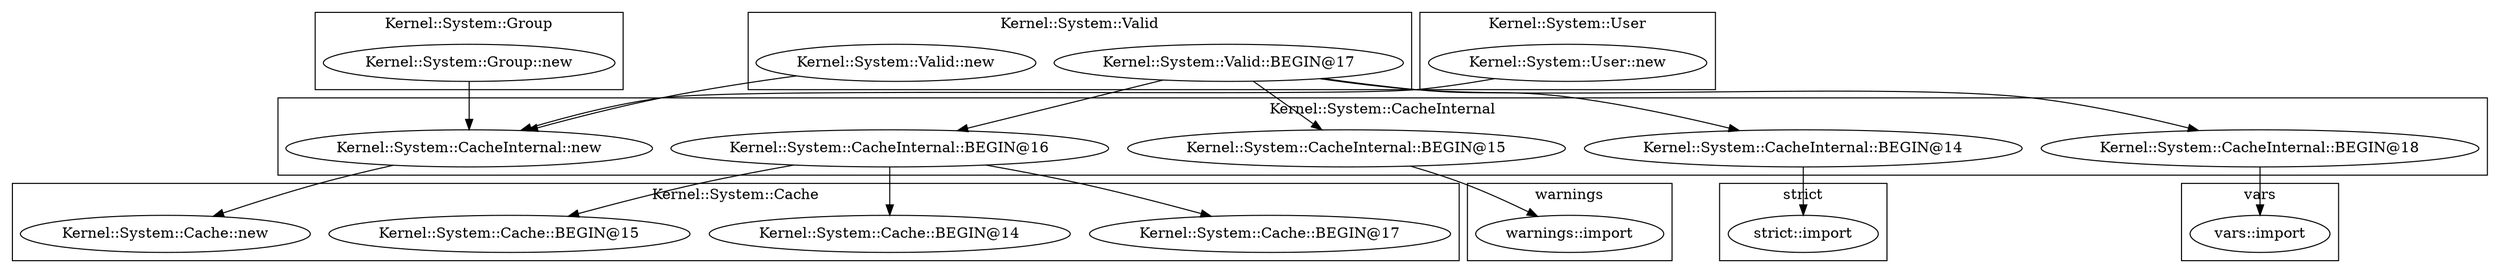 digraph {
graph [overlap=false]
subgraph cluster_warnings {
	label="warnings";
	"warnings::import";
}
subgraph cluster_Kernel_System_Cache {
	label="Kernel::System::Cache";
	"Kernel::System::Cache::BEGIN@15";
	"Kernel::System::Cache::BEGIN@17";
	"Kernel::System::Cache::new";
	"Kernel::System::Cache::BEGIN@14";
}
subgraph cluster_vars {
	label="vars";
	"vars::import";
}
subgraph cluster_strict {
	label="strict";
	"strict::import";
}
subgraph cluster_Kernel_System_Group {
	label="Kernel::System::Group";
	"Kernel::System::Group::new";
}
subgraph cluster_Kernel_System_Valid {
	label="Kernel::System::Valid";
	"Kernel::System::Valid::new";
	"Kernel::System::Valid::BEGIN@17";
}
subgraph cluster_Kernel_System_CacheInternal {
	label="Kernel::System::CacheInternal";
	"Kernel::System::CacheInternal::BEGIN@16";
	"Kernel::System::CacheInternal::BEGIN@15";
	"Kernel::System::CacheInternal::BEGIN@14";
	"Kernel::System::CacheInternal::new";
	"Kernel::System::CacheInternal::BEGIN@18";
}
subgraph cluster_Kernel_System_User {
	label="Kernel::System::User";
	"Kernel::System::User::new";
}
"Kernel::System::User::new" -> "Kernel::System::CacheInternal::new";
"Kernel::System::Group::new" -> "Kernel::System::CacheInternal::new";
"Kernel::System::Valid::new" -> "Kernel::System::CacheInternal::new";
"Kernel::System::Valid::BEGIN@17" -> "Kernel::System::CacheInternal::BEGIN@16";
"Kernel::System::Valid::BEGIN@17" -> "Kernel::System::CacheInternal::BEGIN@14";
"Kernel::System::CacheInternal::new" -> "Kernel::System::Cache::new";
"Kernel::System::CacheInternal::BEGIN@15" -> "warnings::import";
"Kernel::System::CacheInternal::BEGIN@18" -> "vars::import";
"Kernel::System::CacheInternal::BEGIN@16" -> "Kernel::System::Cache::BEGIN@15";
"Kernel::System::CacheInternal::BEGIN@16" -> "Kernel::System::Cache::BEGIN@14";
"Kernel::System::Valid::BEGIN@17" -> "Kernel::System::CacheInternal::BEGIN@15";
"Kernel::System::CacheInternal::BEGIN@16" -> "Kernel::System::Cache::BEGIN@17";
"Kernel::System::Valid::BEGIN@17" -> "Kernel::System::CacheInternal::BEGIN@18";
"Kernel::System::CacheInternal::BEGIN@14" -> "strict::import";
}
